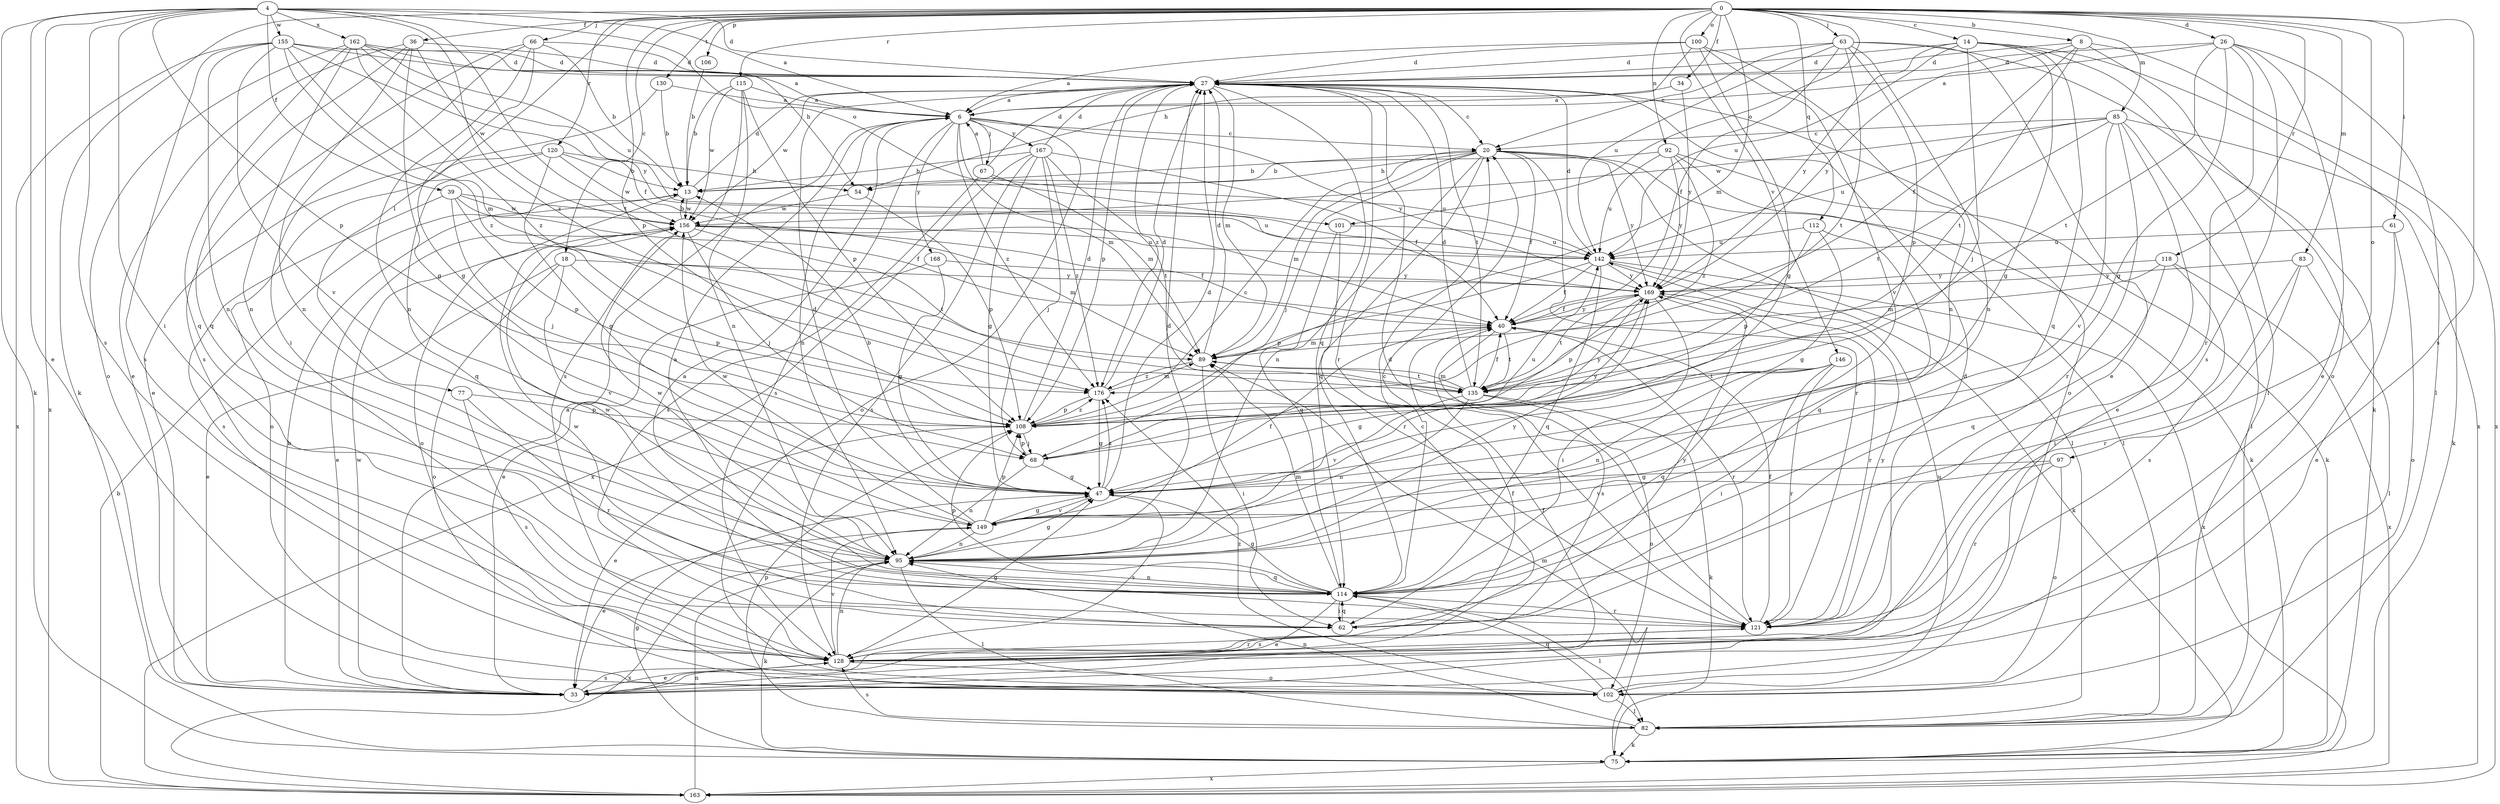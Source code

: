 strict digraph  {
0;
4;
6;
8;
13;
14;
18;
20;
26;
27;
33;
34;
36;
39;
40;
47;
54;
61;
62;
63;
66;
67;
68;
75;
77;
82;
83;
85;
89;
92;
95;
97;
100;
101;
102;
106;
108;
112;
114;
115;
118;
120;
121;
128;
130;
135;
142;
146;
149;
155;
156;
162;
163;
167;
168;
169;
176;
0 -> 8  [label=b];
0 -> 14  [label=c];
0 -> 18  [label=c];
0 -> 26  [label=d];
0 -> 34  [label=f];
0 -> 36  [label=f];
0 -> 61  [label=i];
0 -> 63  [label=j];
0 -> 66  [label=j];
0 -> 75  [label=k];
0 -> 77  [label=l];
0 -> 83  [label=m];
0 -> 85  [label=m];
0 -> 89  [label=m];
0 -> 92  [label=n];
0 -> 97  [label=o];
0 -> 100  [label=o];
0 -> 101  [label=o];
0 -> 106  [label=p];
0 -> 108  [label=p];
0 -> 112  [label=q];
0 -> 115  [label=r];
0 -> 118  [label=r];
0 -> 120  [label=r];
0 -> 128  [label=s];
0 -> 130  [label=t];
0 -> 146  [label=v];
4 -> 6  [label=a];
4 -> 27  [label=d];
4 -> 33  [label=e];
4 -> 39  [label=f];
4 -> 62  [label=i];
4 -> 75  [label=k];
4 -> 101  [label=o];
4 -> 108  [label=p];
4 -> 128  [label=s];
4 -> 135  [label=t];
4 -> 155  [label=w];
4 -> 162  [label=x];
4 -> 163  [label=x];
4 -> 176  [label=z];
6 -> 20  [label=c];
6 -> 67  [label=j];
6 -> 89  [label=m];
6 -> 95  [label=n];
6 -> 102  [label=o];
6 -> 128  [label=s];
6 -> 167  [label=y];
6 -> 168  [label=y];
6 -> 169  [label=y];
6 -> 176  [label=z];
8 -> 27  [label=d];
8 -> 40  [label=f];
8 -> 102  [label=o];
8 -> 135  [label=t];
8 -> 163  [label=x];
8 -> 169  [label=y];
13 -> 27  [label=d];
13 -> 102  [label=o];
13 -> 156  [label=w];
14 -> 27  [label=d];
14 -> 47  [label=g];
14 -> 68  [label=j];
14 -> 82  [label=l];
14 -> 114  [label=q];
14 -> 142  [label=u];
14 -> 163  [label=x];
14 -> 169  [label=y];
18 -> 33  [label=e];
18 -> 102  [label=o];
18 -> 108  [label=p];
18 -> 149  [label=v];
18 -> 169  [label=y];
20 -> 13  [label=b];
20 -> 40  [label=f];
20 -> 54  [label=h];
20 -> 68  [label=j];
20 -> 75  [label=k];
20 -> 82  [label=l];
20 -> 89  [label=m];
20 -> 95  [label=n];
20 -> 114  [label=q];
20 -> 121  [label=r];
20 -> 169  [label=y];
26 -> 6  [label=a];
26 -> 27  [label=d];
26 -> 33  [label=e];
26 -> 47  [label=g];
26 -> 82  [label=l];
26 -> 121  [label=r];
26 -> 128  [label=s];
26 -> 135  [label=t];
27 -> 6  [label=a];
27 -> 20  [label=c];
27 -> 89  [label=m];
27 -> 102  [label=o];
27 -> 108  [label=p];
27 -> 114  [label=q];
27 -> 121  [label=r];
27 -> 135  [label=t];
27 -> 156  [label=w];
27 -> 176  [label=z];
33 -> 6  [label=a];
33 -> 13  [label=b];
33 -> 20  [label=c];
33 -> 40  [label=f];
33 -> 128  [label=s];
33 -> 156  [label=w];
34 -> 6  [label=a];
34 -> 169  [label=y];
36 -> 27  [label=d];
36 -> 33  [label=e];
36 -> 47  [label=g];
36 -> 95  [label=n];
36 -> 114  [label=q];
36 -> 156  [label=w];
39 -> 40  [label=f];
39 -> 68  [label=j];
39 -> 108  [label=p];
39 -> 128  [label=s];
39 -> 142  [label=u];
39 -> 156  [label=w];
40 -> 89  [label=m];
40 -> 121  [label=r];
40 -> 128  [label=s];
40 -> 135  [label=t];
40 -> 169  [label=y];
47 -> 13  [label=b];
47 -> 27  [label=d];
47 -> 128  [label=s];
47 -> 149  [label=v];
47 -> 176  [label=z];
54 -> 108  [label=p];
54 -> 156  [label=w];
61 -> 33  [label=e];
61 -> 102  [label=o];
61 -> 142  [label=u];
62 -> 114  [label=q];
62 -> 156  [label=w];
62 -> 169  [label=y];
63 -> 20  [label=c];
63 -> 27  [label=d];
63 -> 33  [label=e];
63 -> 40  [label=f];
63 -> 75  [label=k];
63 -> 95  [label=n];
63 -> 108  [label=p];
63 -> 135  [label=t];
63 -> 142  [label=u];
66 -> 13  [label=b];
66 -> 27  [label=d];
66 -> 47  [label=g];
66 -> 62  [label=i];
66 -> 95  [label=n];
66 -> 128  [label=s];
67 -> 6  [label=a];
67 -> 27  [label=d];
67 -> 89  [label=m];
67 -> 128  [label=s];
67 -> 142  [label=u];
68 -> 47  [label=g];
68 -> 95  [label=n];
68 -> 108  [label=p];
68 -> 142  [label=u];
68 -> 169  [label=y];
75 -> 47  [label=g];
75 -> 89  [label=m];
75 -> 163  [label=x];
77 -> 108  [label=p];
77 -> 121  [label=r];
77 -> 128  [label=s];
82 -> 75  [label=k];
82 -> 95  [label=n];
82 -> 108  [label=p];
82 -> 128  [label=s];
83 -> 62  [label=i];
83 -> 82  [label=l];
83 -> 121  [label=r];
83 -> 169  [label=y];
85 -> 20  [label=c];
85 -> 33  [label=e];
85 -> 75  [label=k];
85 -> 82  [label=l];
85 -> 121  [label=r];
85 -> 135  [label=t];
85 -> 142  [label=u];
85 -> 149  [label=v];
85 -> 156  [label=w];
89 -> 27  [label=d];
89 -> 62  [label=i];
89 -> 135  [label=t];
89 -> 176  [label=z];
92 -> 13  [label=b];
92 -> 75  [label=k];
92 -> 82  [label=l];
92 -> 142  [label=u];
92 -> 169  [label=y];
92 -> 176  [label=z];
95 -> 27  [label=d];
95 -> 47  [label=g];
95 -> 75  [label=k];
95 -> 82  [label=l];
95 -> 114  [label=q];
95 -> 156  [label=w];
95 -> 163  [label=x];
95 -> 169  [label=y];
97 -> 47  [label=g];
97 -> 102  [label=o];
97 -> 121  [label=r];
97 -> 149  [label=v];
100 -> 6  [label=a];
100 -> 27  [label=d];
100 -> 47  [label=g];
100 -> 54  [label=h];
100 -> 95  [label=n];
100 -> 149  [label=v];
101 -> 114  [label=q];
101 -> 121  [label=r];
101 -> 142  [label=u];
102 -> 82  [label=l];
102 -> 114  [label=q];
102 -> 142  [label=u];
102 -> 176  [label=z];
106 -> 13  [label=b];
108 -> 20  [label=c];
108 -> 27  [label=d];
108 -> 33  [label=e];
108 -> 68  [label=j];
108 -> 169  [label=y];
108 -> 176  [label=z];
112 -> 47  [label=g];
112 -> 108  [label=p];
112 -> 114  [label=q];
112 -> 142  [label=u];
114 -> 6  [label=a];
114 -> 20  [label=c];
114 -> 33  [label=e];
114 -> 47  [label=g];
114 -> 62  [label=i];
114 -> 82  [label=l];
114 -> 89  [label=m];
114 -> 95  [label=n];
114 -> 108  [label=p];
114 -> 121  [label=r];
114 -> 156  [label=w];
115 -> 6  [label=a];
115 -> 13  [label=b];
115 -> 95  [label=n];
115 -> 108  [label=p];
115 -> 128  [label=s];
115 -> 156  [label=w];
118 -> 89  [label=m];
118 -> 114  [label=q];
118 -> 128  [label=s];
118 -> 163  [label=x];
118 -> 169  [label=y];
120 -> 13  [label=b];
120 -> 47  [label=g];
120 -> 54  [label=h];
120 -> 102  [label=o];
120 -> 114  [label=q];
120 -> 156  [label=w];
121 -> 6  [label=a];
121 -> 27  [label=d];
121 -> 40  [label=f];
121 -> 128  [label=s];
121 -> 169  [label=y];
128 -> 27  [label=d];
128 -> 33  [label=e];
128 -> 40  [label=f];
128 -> 47  [label=g];
128 -> 95  [label=n];
128 -> 102  [label=o];
128 -> 121  [label=r];
128 -> 149  [label=v];
130 -> 6  [label=a];
130 -> 13  [label=b];
130 -> 33  [label=e];
135 -> 27  [label=d];
135 -> 40  [label=f];
135 -> 75  [label=k];
135 -> 89  [label=m];
135 -> 95  [label=n];
135 -> 102  [label=o];
135 -> 149  [label=v];
142 -> 27  [label=d];
142 -> 40  [label=f];
142 -> 75  [label=k];
142 -> 108  [label=p];
142 -> 114  [label=q];
142 -> 163  [label=x];
142 -> 169  [label=y];
146 -> 47  [label=g];
146 -> 62  [label=i];
146 -> 95  [label=n];
146 -> 114  [label=q];
146 -> 121  [label=r];
146 -> 135  [label=t];
149 -> 27  [label=d];
149 -> 33  [label=e];
149 -> 40  [label=f];
149 -> 47  [label=g];
149 -> 95  [label=n];
149 -> 108  [label=p];
149 -> 156  [label=w];
155 -> 6  [label=a];
155 -> 27  [label=d];
155 -> 40  [label=f];
155 -> 89  [label=m];
155 -> 95  [label=n];
155 -> 128  [label=s];
155 -> 149  [label=v];
155 -> 163  [label=x];
155 -> 176  [label=z];
156 -> 13  [label=b];
156 -> 33  [label=e];
156 -> 40  [label=f];
156 -> 68  [label=j];
156 -> 89  [label=m];
156 -> 135  [label=t];
156 -> 142  [label=u];
162 -> 27  [label=d];
162 -> 54  [label=h];
162 -> 95  [label=n];
162 -> 102  [label=o];
162 -> 114  [label=q];
162 -> 142  [label=u];
162 -> 169  [label=y];
162 -> 176  [label=z];
163 -> 13  [label=b];
163 -> 95  [label=n];
167 -> 13  [label=b];
167 -> 27  [label=d];
167 -> 40  [label=f];
167 -> 47  [label=g];
167 -> 68  [label=j];
167 -> 128  [label=s];
167 -> 135  [label=t];
167 -> 163  [label=x];
167 -> 176  [label=z];
168 -> 33  [label=e];
168 -> 47  [label=g];
168 -> 169  [label=y];
169 -> 40  [label=f];
169 -> 62  [label=i];
169 -> 108  [label=p];
169 -> 121  [label=r];
169 -> 135  [label=t];
176 -> 27  [label=d];
176 -> 47  [label=g];
176 -> 89  [label=m];
176 -> 108  [label=p];
}
